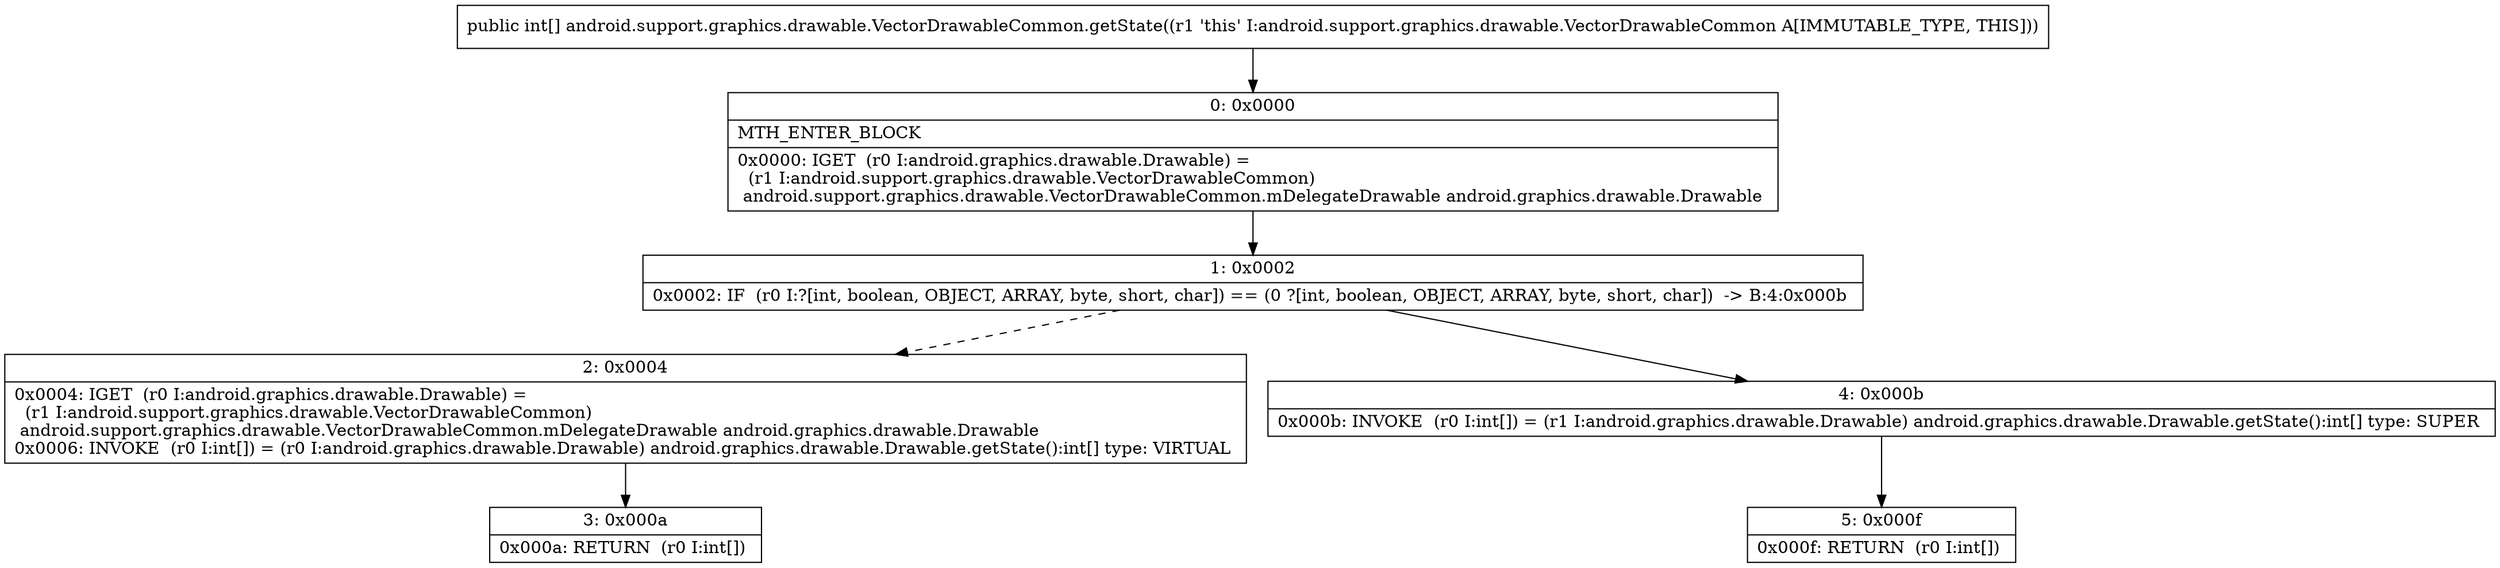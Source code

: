 digraph "CFG forandroid.support.graphics.drawable.VectorDrawableCommon.getState()[I" {
Node_0 [shape=record,label="{0\:\ 0x0000|MTH_ENTER_BLOCK\l|0x0000: IGET  (r0 I:android.graphics.drawable.Drawable) = \l  (r1 I:android.support.graphics.drawable.VectorDrawableCommon)\l android.support.graphics.drawable.VectorDrawableCommon.mDelegateDrawable android.graphics.drawable.Drawable \l}"];
Node_1 [shape=record,label="{1\:\ 0x0002|0x0002: IF  (r0 I:?[int, boolean, OBJECT, ARRAY, byte, short, char]) == (0 ?[int, boolean, OBJECT, ARRAY, byte, short, char])  \-\> B:4:0x000b \l}"];
Node_2 [shape=record,label="{2\:\ 0x0004|0x0004: IGET  (r0 I:android.graphics.drawable.Drawable) = \l  (r1 I:android.support.graphics.drawable.VectorDrawableCommon)\l android.support.graphics.drawable.VectorDrawableCommon.mDelegateDrawable android.graphics.drawable.Drawable \l0x0006: INVOKE  (r0 I:int[]) = (r0 I:android.graphics.drawable.Drawable) android.graphics.drawable.Drawable.getState():int[] type: VIRTUAL \l}"];
Node_3 [shape=record,label="{3\:\ 0x000a|0x000a: RETURN  (r0 I:int[]) \l}"];
Node_4 [shape=record,label="{4\:\ 0x000b|0x000b: INVOKE  (r0 I:int[]) = (r1 I:android.graphics.drawable.Drawable) android.graphics.drawable.Drawable.getState():int[] type: SUPER \l}"];
Node_5 [shape=record,label="{5\:\ 0x000f|0x000f: RETURN  (r0 I:int[]) \l}"];
MethodNode[shape=record,label="{public int[] android.support.graphics.drawable.VectorDrawableCommon.getState((r1 'this' I:android.support.graphics.drawable.VectorDrawableCommon A[IMMUTABLE_TYPE, THIS])) }"];
MethodNode -> Node_0;
Node_0 -> Node_1;
Node_1 -> Node_2[style=dashed];
Node_1 -> Node_4;
Node_2 -> Node_3;
Node_4 -> Node_5;
}

